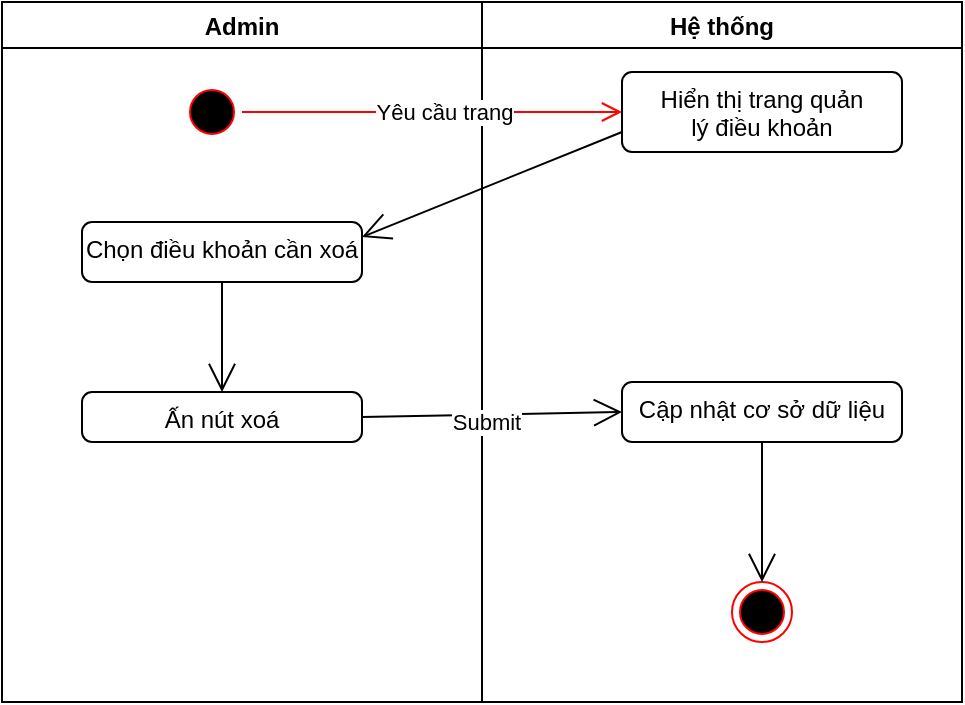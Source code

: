 <mxfile>
    <diagram id="PJjmeHktRxCXxRfmZM1S" name="Page-1">
        <mxGraphModel dx="686" dy="404" grid="1" gridSize="10" guides="1" tooltips="1" connect="1" arrows="1" fold="1" page="1" pageScale="1" pageWidth="850" pageHeight="1100" math="0" shadow="0">
            <root>
                <mxCell id="0"/>
                <mxCell id="1" parent="0"/>
                <mxCell id="51" value="Admin" style="swimlane;" parent="1" vertex="1">
                    <mxGeometry y="80" width="240" height="350" as="geometry"/>
                </mxCell>
                <mxCell id="52" value="" style="ellipse;html=1;shape=startState;fillColor=#000000;strokeColor=#ff0000;" parent="51" vertex="1">
                    <mxGeometry x="90" y="40" width="30" height="30" as="geometry"/>
                </mxCell>
                <mxCell id="53" value="Chọn điều khoản cần xoá&lt;br&gt;&lt;div&gt;&lt;br&gt;&lt;/div&gt;" style="html=1;align=center;verticalAlign=top;rounded=1;absoluteArcSize=1;arcSize=10;dashed=0;whiteSpace=wrap;" parent="51" vertex="1">
                    <mxGeometry x="40" y="110" width="140" height="30" as="geometry"/>
                </mxCell>
                <mxCell id="54" value="Ấn nút xoá" style="html=1;align=center;verticalAlign=top;rounded=1;absoluteArcSize=1;arcSize=10;dashed=0;whiteSpace=wrap;" parent="51" vertex="1">
                    <mxGeometry x="40" y="195" width="140" height="25" as="geometry"/>
                </mxCell>
                <mxCell id="74" value="" style="endArrow=open;endFill=1;endSize=12;html=1;entryX=0.5;entryY=0;entryDx=0;entryDy=0;" parent="51" source="53" target="54" edge="1">
                    <mxGeometry width="160" relative="1" as="geometry">
                        <mxPoint x="180" y="125" as="sourcePoint"/>
                        <mxPoint x="310" y="128" as="targetPoint"/>
                    </mxGeometry>
                </mxCell>
                <mxCell id="55" value="Hệ thống" style="swimlane;" parent="1" vertex="1">
                    <mxGeometry x="240" y="80" width="240" height="350" as="geometry"/>
                </mxCell>
                <mxCell id="56" value="Hiển thị trang quản&lt;div&gt;lý điều khoản&lt;/div&gt;" style="html=1;align=center;verticalAlign=top;rounded=1;absoluteArcSize=1;arcSize=10;dashed=0;whiteSpace=wrap;" parent="55" vertex="1">
                    <mxGeometry x="70" y="35" width="140" height="40" as="geometry"/>
                </mxCell>
                <mxCell id="61" value="Cập nhật cơ sở dữ liệu" style="html=1;align=center;verticalAlign=top;rounded=1;absoluteArcSize=1;arcSize=10;dashed=0;whiteSpace=wrap;" parent="55" vertex="1">
                    <mxGeometry x="70" y="190" width="140" height="30" as="geometry"/>
                </mxCell>
                <mxCell id="62" value="" style="ellipse;html=1;shape=endState;fillColor=#000000;strokeColor=#ff0000;" parent="55" vertex="1">
                    <mxGeometry x="125" y="290" width="30" height="30" as="geometry"/>
                </mxCell>
                <mxCell id="63" value="" style="endArrow=open;endFill=1;endSize=12;html=1;exitX=0.5;exitY=1;exitDx=0;exitDy=0;" parent="55" source="61" target="62" edge="1">
                    <mxGeometry width="160" relative="1" as="geometry">
                        <mxPoint x="-130" y="290" as="sourcePoint"/>
                        <mxPoint x="150" y="240" as="targetPoint"/>
                    </mxGeometry>
                </mxCell>
                <mxCell id="66" value="" style="edgeStyle=orthogonalEdgeStyle;html=1;verticalAlign=bottom;endArrow=open;endSize=8;strokeColor=#ff0000;" parent="1" source="52" target="56" edge="1">
                    <mxGeometry relative="1" as="geometry">
                        <mxPoint x="290" y="135" as="targetPoint"/>
                    </mxGeometry>
                </mxCell>
                <mxCell id="67" value="Yêu cầu trang" style="edgeLabel;html=1;align=center;verticalAlign=middle;resizable=0;points=[];" parent="66" vertex="1" connectable="0">
                    <mxGeometry x="0.055" relative="1" as="geometry">
                        <mxPoint x="1" as="offset"/>
                    </mxGeometry>
                </mxCell>
                <mxCell id="68" value="" style="endArrow=open;endFill=0;endSize=12;html=1;exitX=0;exitY=0.75;exitDx=0;exitDy=0;entryX=1;entryY=0.25;entryDx=0;entryDy=0;" parent="1" source="56" target="53" edge="1">
                    <mxGeometry width="160" relative="1" as="geometry">
                        <mxPoint x="220" y="220" as="sourcePoint"/>
                        <mxPoint x="380" y="220" as="targetPoint"/>
                    </mxGeometry>
                </mxCell>
                <mxCell id="71" value="" style="endArrow=open;endFill=1;endSize=12;html=1;exitX=1;exitY=0.5;exitDx=0;exitDy=0;entryX=0;entryY=0.5;entryDx=0;entryDy=0;entryPerimeter=0;" parent="1" source="54" target="61" edge="1">
                    <mxGeometry width="160" relative="1" as="geometry">
                        <mxPoint x="190" y="215" as="sourcePoint"/>
                        <mxPoint x="352.5" y="297.5" as="targetPoint"/>
                    </mxGeometry>
                </mxCell>
                <mxCell id="72" value="Submit" style="edgeLabel;html=1;align=center;verticalAlign=middle;resizable=0;points=[];" parent="71" vertex="1" connectable="0">
                    <mxGeometry x="-0.049" y="-2" relative="1" as="geometry">
                        <mxPoint y="1" as="offset"/>
                    </mxGeometry>
                </mxCell>
            </root>
        </mxGraphModel>
    </diagram>
</mxfile>